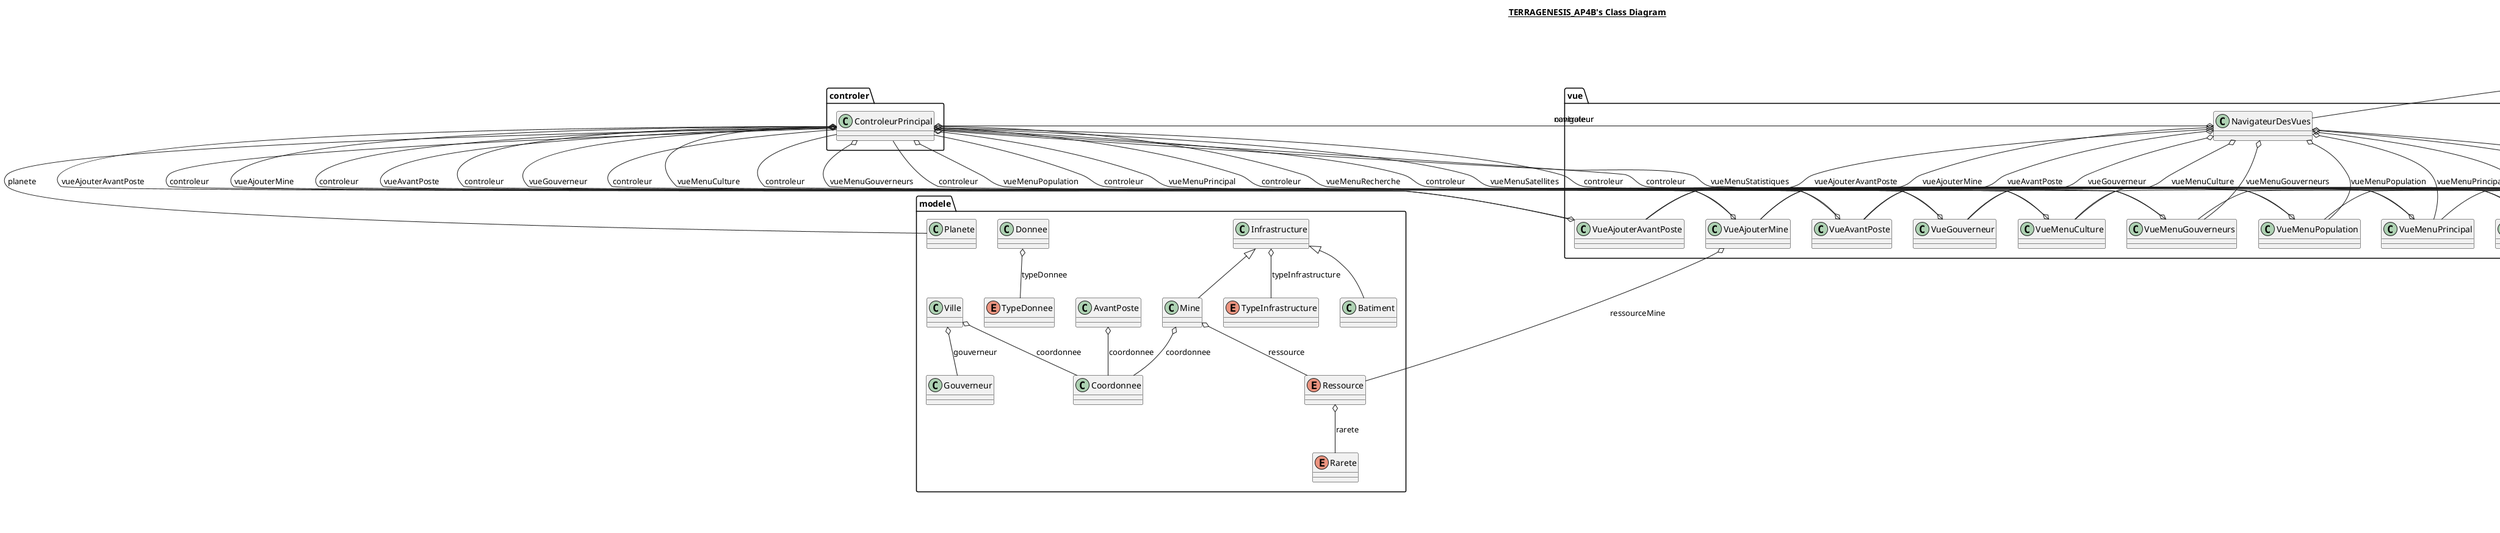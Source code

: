 @startuml

title __TERRAGENESIS_AP4B's Class Diagram__\n

  namespace controler {
    class controler.ControleurPrincipal {
    }
  }
  

  namespace modele {
    class modele.AvantPoste {
    }
  }
  

  namespace modele {
    class modele.Batiment {
    }
  }
  

  namespace modele {
    class modele.Coordonnee {
    }
  }
  

  namespace modele {
    class modele.Donnee {
    }
  }
  

  namespace modele {
    class modele.Gouverneur {
    }
  }
  

  namespace modele {
    class modele.Infrastructure {
    }
  }
  

  namespace modele {
    class modele.Mine {
    }
  }
  

  namespace modele {
    class modele.Planete {
    }
  }
  

  namespace modele {
    enum Rarete {
    }
  }
  

  namespace modele {
    enum Ressource {
    }
  }
  

  namespace modele {
    enum TypeDonnee {
    }
  }
  

  namespace modele {
    enum TypeInfrastructure {
    }
  }
  

  namespace modele {
    class modele.Ville {
    }
  }
  

  namespace sample {
    class sample.App {
    }
  }
  

  namespace vue {
    class vue.NavigateurDesVues {
    }
  }
  

  namespace vue {
    class vue.VueAjouterAvantPoste {
    }
  }
  

  namespace vue {
    class vue.VueAjouterMine {
    }
  }
  

  namespace vue {
    class vue.VueAvantPoste {
    }
  }
  

  namespace vue {
    class vue.VueGouverneur {
    }
  }
  

  namespace vue {
    class vue.VueMenuCulture {
    }
  }
  

  namespace vue {
    class vue.VueMenuGouverneurs {
    }
  }
  

  namespace vue {
    class vue.VueMenuPopulation {
    }
  }
  

  namespace vue {
    class vue.VueMenuPrincipal {
    }
  }
  

  namespace vue {
    class vue.VueMenuRecherche {
    }
  }
  

  namespace vue {
    class vue.VueMenuSatellites {
    }
  }
  

  namespace vue {
    class vue.VueMenuStatistiques {
    }
  }
  

  controler.ControleurPrincipal o-- vue.NavigateurDesVues : navigateur
  controler.ControleurPrincipal o-- modele.Planete : planete
  controler.ControleurPrincipal o-- vue.VueAjouterAvantPoste : vueAjouterAvantPoste
  controler.ControleurPrincipal o-- vue.VueAjouterMine : vueAjouterMine
  controler.ControleurPrincipal o-- vue.VueAvantPoste : vueAvantPoste
  controler.ControleurPrincipal o-- vue.VueGouverneur : vueGouverneur
  controler.ControleurPrincipal o-- vue.VueMenuCulture : vueMenuCulture
  controler.ControleurPrincipal o-- vue.VueMenuGouverneurs : vueMenuGouverneurs
  controler.ControleurPrincipal o-- vue.VueMenuPopulation : vueMenuPopulation
  controler.ControleurPrincipal o-- vue.VueMenuPrincipal : vueMenuPrincipal
  controler.ControleurPrincipal o-- vue.VueMenuRecherche : vueMenuRecherche
  controler.ControleurPrincipal o-- vue.VueMenuSatellites : vueMenuSatellites
  controler.ControleurPrincipal o-- vue.VueMenuStatistiques : vueMenuStatistiques
  modele.AvantPoste o-- modele.Coordonnee : coordonnee
  modele.Batiment -up-|> modele.Infrastructure
  modele.Donnee o-- modele.TypeDonnee : typeDonnee
  modele.Infrastructure o-- modele.TypeInfrastructure : typeInfrastructure
  modele.Mine -up-|> modele.Infrastructure
  modele.Mine o-- modele.Coordonnee : coordonnee
  modele.Mine o-- modele.Ressource : ressource
  modele.Ressource o-- modele.Rarete : rarete
  modele.Ville o-- modele.Coordonnee : coordonnee
  modele.Ville o-- modele.Gouverneur : gouverneur
  vue.NavigateurDesVues -up-|> javafx.application.Application
  vue.NavigateurDesVues o-- controler.ControleurPrincipal : controleur
  vue.NavigateurDesVues o-- vue.VueAjouterAvantPoste : vueAjouterAvantPoste
  vue.NavigateurDesVues o-- vue.VueAjouterMine : vueAjouterMine
  vue.NavigateurDesVues o-- vue.VueAvantPoste : vueAvantPoste
  vue.NavigateurDesVues o-- vue.VueGouverneur : vueGouverneur
  vue.NavigateurDesVues o-- vue.VueMenuCulture : vueMenuCulture
  vue.NavigateurDesVues o-- vue.VueMenuGouverneurs : vueMenuGouverneurs
  vue.NavigateurDesVues o-- vue.VueMenuPopulation : vueMenuPopulation
  vue.NavigateurDesVues o-- vue.VueMenuPrincipal : vueMenuPrincipal
  vue.NavigateurDesVues o-- vue.VueMenuRecherche : vueMenuRecherche
  vue.NavigateurDesVues o-- vue.VueMenuSatellites : vueMenuSatellites
  vue.NavigateurDesVues o-- vue.VueMenuStatistiques : vueMenuStatistiques
  vue.VueAjouterAvantPoste -up-|> javafx.scene.Scene
  vue.VueAjouterAvantPoste o-- controler.ControleurPrincipal : controleur
  vue.VueAjouterMine -up-|> javafx.scene.Scene
  vue.VueAjouterMine o-- controler.ControleurPrincipal : controleur
  vue.VueAjouterMine o-- modele.Ressource : ressourceMine
  vue.VueAvantPoste -up-|> javafx.scene.Scene
  vue.VueAvantPoste o-- controler.ControleurPrincipal : controleur
  vue.VueGouverneur -up-|> javafx.scene.Scene
  vue.VueGouverneur o-- controler.ControleurPrincipal : controleur
  vue.VueMenuCulture -up-|> javafx.scene.Scene
  vue.VueMenuCulture o-- controler.ControleurPrincipal : controleur
  vue.VueMenuGouverneurs -up-|> javafx.scene.Scene
  vue.VueMenuGouverneurs o-- controler.ControleurPrincipal : controleur
  vue.VueMenuPopulation -up-|> javafx.scene.Scene
  vue.VueMenuPopulation o-- controler.ControleurPrincipal : controleur
  vue.VueMenuPrincipal -up-|> javafx.scene.Scene
  vue.VueMenuPrincipal o-- controler.ControleurPrincipal : controleur
  vue.VueMenuRecherche -up-|> javafx.scene.Scene
  vue.VueMenuRecherche o-- controler.ControleurPrincipal : controleur
  vue.VueMenuSatellites -up-|> javafx.scene.Scene
  vue.VueMenuSatellites o-- controler.ControleurPrincipal : controleur
  vue.VueMenuStatistiques -up-|> javafx.scene.Scene
  vue.VueMenuStatistiques o-- controler.ControleurPrincipal : controleur


right footer


PlantUML diagram generated by SketchIt! (https://bitbucket.org/pmesmeur/sketch.it)
For more information about this tool, please contact philippe.mesmeur@gmail.com
endfooter

@enduml
